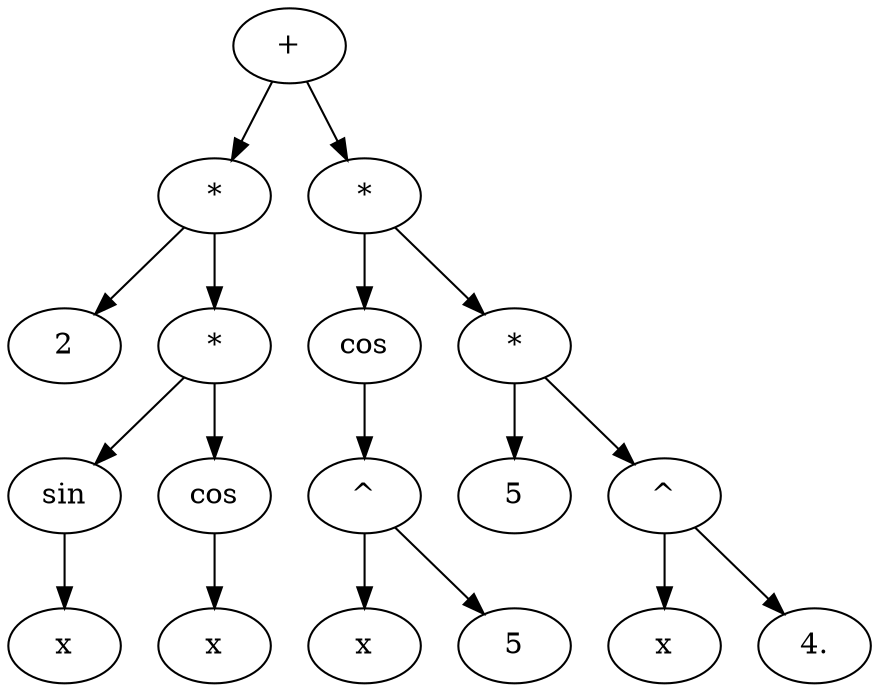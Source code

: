 digraph G {
A006B6A18 [label = "+"];
A006B6A18 -> A006B6B80;
A006B6A18 -> A006B69E8;
A006B6B80 [label = "*"];
A006B6B80 -> A006B6AC0;
A006B6B80 -> A006B6B50;
A006B6AC0 [label = "2"];
A006B6B50 [label = "*"];
A006B6B50 -> A006B6B68;
A006B6B50 -> A006B6A00;
A006B6B68 [label = "sin"];
A006B6B68 -> A006B6AA8;
A006B6AA8 [label = "x"];
A006B6A00 [label = "cos"];
A006B6A00 -> A006B6A48;
A006B6A48 [label = "x"];
A006B69E8 [label = "*"];
A006B69E8 -> A006B69B8;
A006B69E8 -> A006B69D0;
A006B69B8 [label = "cos"];
A006B69B8 -> A006B6A60;
A006B6A60 [label = "^"];
A006B6A60 -> A006B6A30;
A006B6A60 -> A006B6B38;
A006B6A30 [label = "x"];
A006B6B38 [label = "5"];
A006B69D0 [label = "*"];
A006B69D0 -> A006B33A0;
A006B69D0 -> A006B04C0;
A006B33A0 [label = "5"];
A006B04C0 [label = "^"];
A006B04C0 -> A006B3350;
A006B04C0 -> A006B3418;
A006B3350 [label = "x"];
A006B3418 [label = "4."];
}
